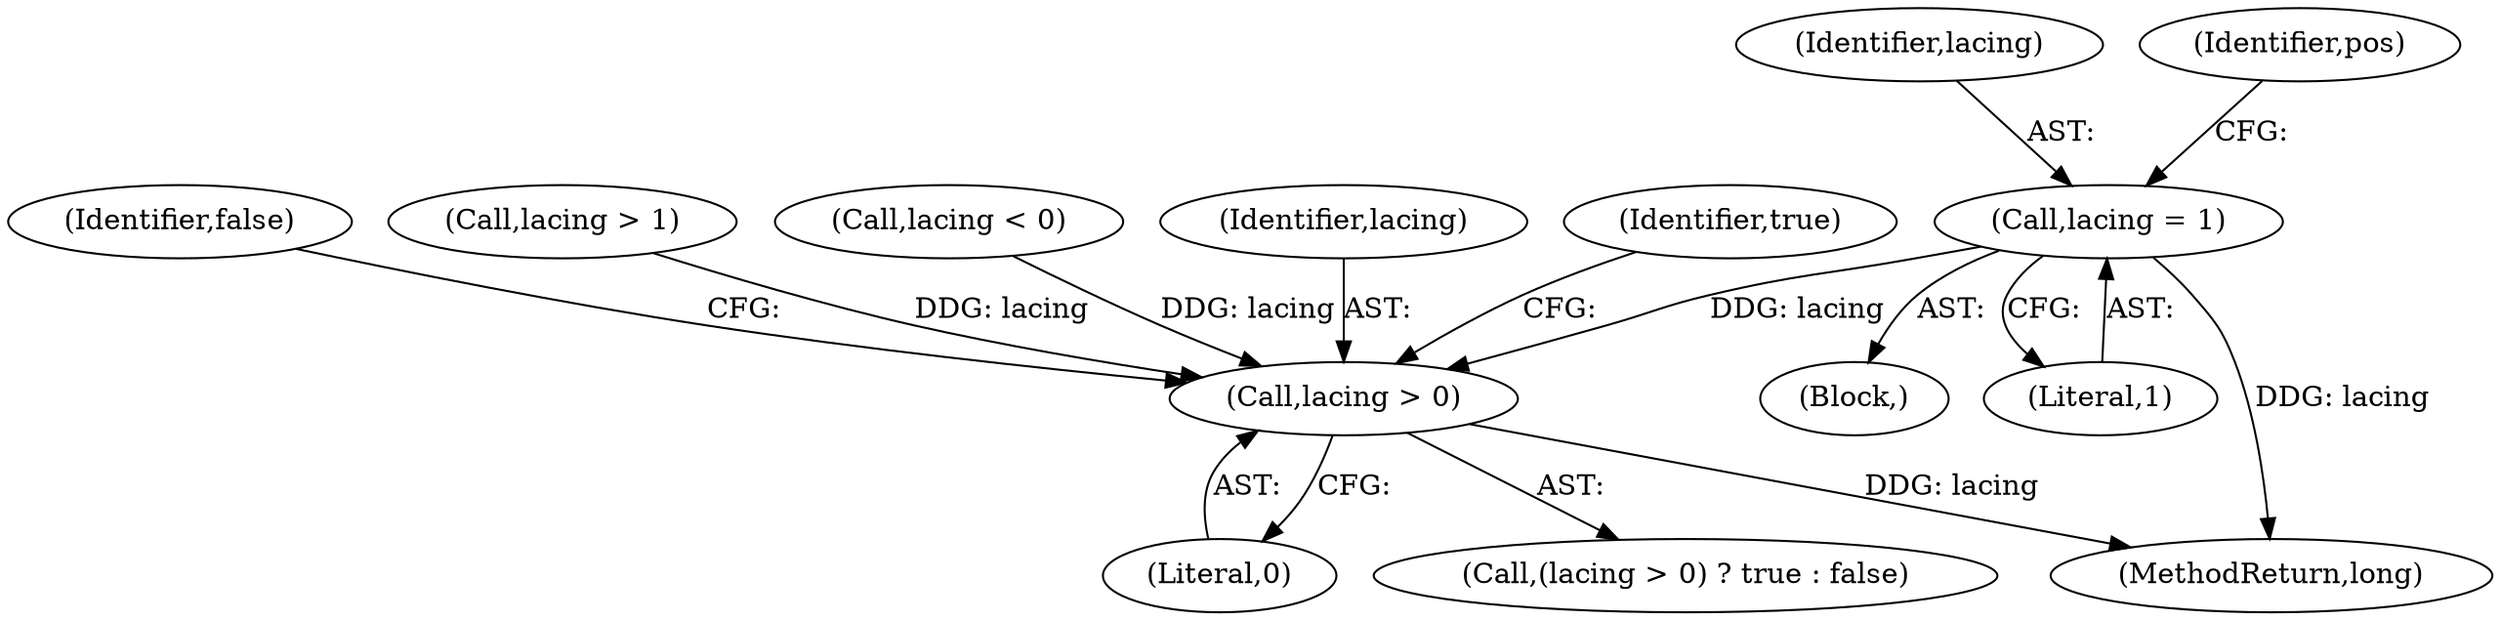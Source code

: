 digraph "1_Android_04839626ed859623901ebd3a5fd483982186b59d_192@API" {
"1000210" [label="(Call,lacing = 1)"];
"1000665" [label="(Call,lacing > 0)"];
"1000665" [label="(Call,lacing > 0)"];
"1000667" [label="(Literal,0)"];
"1000211" [label="(Identifier,lacing)"];
"1000128" [label="(Block,)"];
"1000210" [label="(Call,lacing = 1)"];
"1000215" [label="(Identifier,pos)"];
"1000669" [label="(Identifier,false)"];
"1000512" [label="(Call,lacing > 1)"];
"1000212" [label="(Literal,1)"];
"1000509" [label="(Call,lacing < 0)"];
"1000862" [label="(MethodReturn,long)"];
"1000666" [label="(Identifier,lacing)"];
"1000664" [label="(Call,(lacing > 0) ? true : false)"];
"1000668" [label="(Identifier,true)"];
"1000210" -> "1000128"  [label="AST: "];
"1000210" -> "1000212"  [label="CFG: "];
"1000211" -> "1000210"  [label="AST: "];
"1000212" -> "1000210"  [label="AST: "];
"1000215" -> "1000210"  [label="CFG: "];
"1000210" -> "1000862"  [label="DDG: lacing"];
"1000210" -> "1000665"  [label="DDG: lacing"];
"1000665" -> "1000664"  [label="AST: "];
"1000665" -> "1000667"  [label="CFG: "];
"1000666" -> "1000665"  [label="AST: "];
"1000667" -> "1000665"  [label="AST: "];
"1000668" -> "1000665"  [label="CFG: "];
"1000669" -> "1000665"  [label="CFG: "];
"1000665" -> "1000862"  [label="DDG: lacing"];
"1000512" -> "1000665"  [label="DDG: lacing"];
"1000509" -> "1000665"  [label="DDG: lacing"];
}
